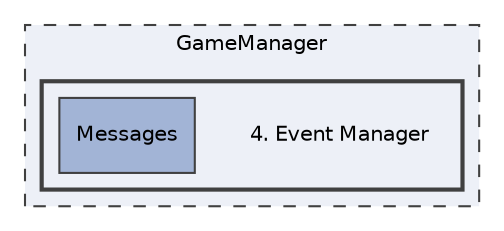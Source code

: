 digraph "GameManager/4. Event Manager"
{
 // LATEX_PDF_SIZE
  edge [fontname="Helvetica",fontsize="10",labelfontname="Helvetica",labelfontsize="10"];
  node [fontname="Helvetica",fontsize="10",shape=record];
  compound=true
  subgraph clusterdir_817a577288e337d86d0e77a0eb2b5f08 {
    graph [ bgcolor="#edf0f7", pencolor="grey25", style="filled,dashed,", label="GameManager", fontname="Helvetica", fontsize="10", URL="dir_817a577288e337d86d0e77a0eb2b5f08.html"]
  subgraph clusterdir_33a5991916931404965aadc2d058852a {
    graph [ bgcolor="#edf0f7", pencolor="grey25", style="filled,bold,", label="", fontname="Helvetica", fontsize="10", URL="dir_33a5991916931404965aadc2d058852a.html"]
    dir_33a5991916931404965aadc2d058852a [shape=plaintext, label="4. Event Manager"];
  dir_daeae42c8b06d8ae4fa4986da52ed5b9 [shape=box, label="Messages", style="filled,", fillcolor="#a2b4d6", color="grey25", URL="dir_daeae42c8b06d8ae4fa4986da52ed5b9.html"];
  }
  }
}

